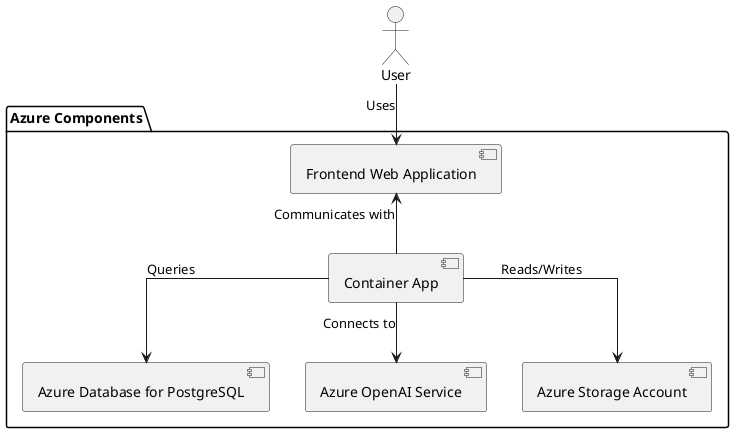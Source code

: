 @startuml

skinparam linetype ortho

actor User as user

package "Azure Components" {
    
    [Frontend Web Application] as frontend
    [Container App] as backend
    [Azure Database for PostgreSQL] as database
    [Azure OpenAI Service] as openAI
    [Azure Storage Account] as storage
    
    user --> frontend : Uses
    
    frontend <-- backend : Communicates with
    
    backend --> database : Queries
    backend --> openAI : Connects to
    backend --> storage : Reads/Writes
}

@enduml